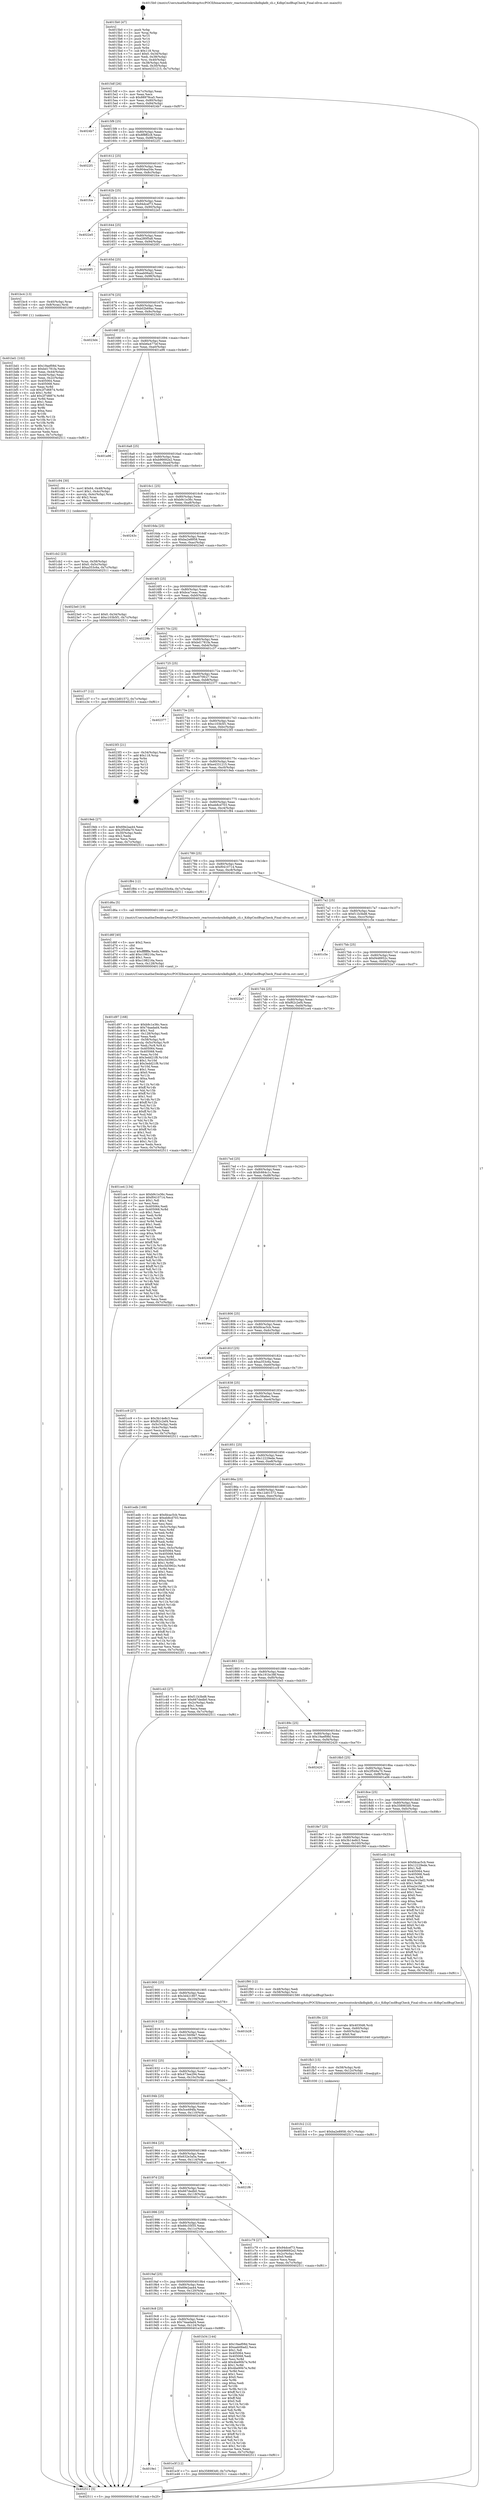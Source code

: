 digraph "0x4015b0" {
  label = "0x4015b0 (/mnt/c/Users/mathe/Desktop/tcc/POCII/binaries/extr_reactosntoskrnlkdbgkdb_cli.c_KdbpCmdBugCheck_Final-ollvm.out::main(0))"
  labelloc = "t"
  node[shape=record]

  Entry [label="",width=0.3,height=0.3,shape=circle,fillcolor=black,style=filled]
  "0x4015df" [label="{
     0x4015df [26]\l
     | [instrs]\l
     &nbsp;&nbsp;0x4015df \<+3\>: mov -0x7c(%rbp),%eax\l
     &nbsp;&nbsp;0x4015e2 \<+2\>: mov %eax,%ecx\l
     &nbsp;&nbsp;0x4015e4 \<+6\>: sub $0x88978ca5,%ecx\l
     &nbsp;&nbsp;0x4015ea \<+3\>: mov %eax,-0x80(%rbp)\l
     &nbsp;&nbsp;0x4015ed \<+6\>: mov %ecx,-0x84(%rbp)\l
     &nbsp;&nbsp;0x4015f3 \<+6\>: je 00000000004024b7 \<main+0xf07\>\l
  }"]
  "0x4024b7" [label="{
     0x4024b7\l
  }", style=dashed]
  "0x4015f9" [label="{
     0x4015f9 [25]\l
     | [instrs]\l
     &nbsp;&nbsp;0x4015f9 \<+5\>: jmp 00000000004015fe \<main+0x4e\>\l
     &nbsp;&nbsp;0x4015fe \<+3\>: mov -0x80(%rbp),%eax\l
     &nbsp;&nbsp;0x401601 \<+5\>: sub $0x8f8ff2c8,%eax\l
     &nbsp;&nbsp;0x401606 \<+6\>: mov %eax,-0x88(%rbp)\l
     &nbsp;&nbsp;0x40160c \<+6\>: je 00000000004022f1 \<main+0xd41\>\l
  }"]
  Exit [label="",width=0.3,height=0.3,shape=circle,fillcolor=black,style=filled,peripheries=2]
  "0x4022f1" [label="{
     0x4022f1\l
  }", style=dashed]
  "0x401612" [label="{
     0x401612 [25]\l
     | [instrs]\l
     &nbsp;&nbsp;0x401612 \<+5\>: jmp 0000000000401617 \<main+0x67\>\l
     &nbsp;&nbsp;0x401617 \<+3\>: mov -0x80(%rbp),%eax\l
     &nbsp;&nbsp;0x40161a \<+5\>: sub $0x904ea54e,%eax\l
     &nbsp;&nbsp;0x40161f \<+6\>: mov %eax,-0x8c(%rbp)\l
     &nbsp;&nbsp;0x401625 \<+6\>: je 0000000000401fce \<main+0xa1e\>\l
  }"]
  "0x401fc2" [label="{
     0x401fc2 [12]\l
     | [instrs]\l
     &nbsp;&nbsp;0x401fc2 \<+7\>: movl $0xba2e8958,-0x7c(%rbp)\l
     &nbsp;&nbsp;0x401fc9 \<+5\>: jmp 0000000000402511 \<main+0xf61\>\l
  }"]
  "0x401fce" [label="{
     0x401fce\l
  }", style=dashed]
  "0x40162b" [label="{
     0x40162b [25]\l
     | [instrs]\l
     &nbsp;&nbsp;0x40162b \<+5\>: jmp 0000000000401630 \<main+0x80\>\l
     &nbsp;&nbsp;0x401630 \<+3\>: mov -0x80(%rbp),%eax\l
     &nbsp;&nbsp;0x401633 \<+5\>: sub $0x94dcef73,%eax\l
     &nbsp;&nbsp;0x401638 \<+6\>: mov %eax,-0x90(%rbp)\l
     &nbsp;&nbsp;0x40163e \<+6\>: je 00000000004022e5 \<main+0xd35\>\l
  }"]
  "0x401fb3" [label="{
     0x401fb3 [15]\l
     | [instrs]\l
     &nbsp;&nbsp;0x401fb3 \<+4\>: mov -0x58(%rbp),%rdi\l
     &nbsp;&nbsp;0x401fb7 \<+6\>: mov %eax,-0x12c(%rbp)\l
     &nbsp;&nbsp;0x401fbd \<+5\>: call 0000000000401030 \<free@plt\>\l
     | [calls]\l
     &nbsp;&nbsp;0x401030 \{1\} (unknown)\l
  }"]
  "0x4022e5" [label="{
     0x4022e5\l
  }", style=dashed]
  "0x401644" [label="{
     0x401644 [25]\l
     | [instrs]\l
     &nbsp;&nbsp;0x401644 \<+5\>: jmp 0000000000401649 \<main+0x99\>\l
     &nbsp;&nbsp;0x401649 \<+3\>: mov -0x80(%rbp),%eax\l
     &nbsp;&nbsp;0x40164c \<+5\>: sub $0xa280f5a8,%eax\l
     &nbsp;&nbsp;0x401651 \<+6\>: mov %eax,-0x94(%rbp)\l
     &nbsp;&nbsp;0x401657 \<+6\>: je 00000000004020f1 \<main+0xb41\>\l
  }"]
  "0x401f9c" [label="{
     0x401f9c [23]\l
     | [instrs]\l
     &nbsp;&nbsp;0x401f9c \<+10\>: movabs $0x4030d6,%rdi\l
     &nbsp;&nbsp;0x401fa6 \<+3\>: mov %eax,-0x60(%rbp)\l
     &nbsp;&nbsp;0x401fa9 \<+3\>: mov -0x60(%rbp),%esi\l
     &nbsp;&nbsp;0x401fac \<+2\>: mov $0x0,%al\l
     &nbsp;&nbsp;0x401fae \<+5\>: call 0000000000401040 \<printf@plt\>\l
     | [calls]\l
     &nbsp;&nbsp;0x401040 \{1\} (unknown)\l
  }"]
  "0x4020f1" [label="{
     0x4020f1\l
  }", style=dashed]
  "0x40165d" [label="{
     0x40165d [25]\l
     | [instrs]\l
     &nbsp;&nbsp;0x40165d \<+5\>: jmp 0000000000401662 \<main+0xb2\>\l
     &nbsp;&nbsp;0x401662 \<+3\>: mov -0x80(%rbp),%eax\l
     &nbsp;&nbsp;0x401665 \<+5\>: sub $0xaab06ad2,%eax\l
     &nbsp;&nbsp;0x40166a \<+6\>: mov %eax,-0x98(%rbp)\l
     &nbsp;&nbsp;0x401670 \<+6\>: je 0000000000401bc4 \<main+0x614\>\l
  }"]
  "0x4019e1" [label="{
     0x4019e1\l
  }", style=dashed]
  "0x401bc4" [label="{
     0x401bc4 [13]\l
     | [instrs]\l
     &nbsp;&nbsp;0x401bc4 \<+4\>: mov -0x40(%rbp),%rax\l
     &nbsp;&nbsp;0x401bc8 \<+4\>: mov 0x8(%rax),%rdi\l
     &nbsp;&nbsp;0x401bcc \<+5\>: call 0000000000401060 \<atoi@plt\>\l
     | [calls]\l
     &nbsp;&nbsp;0x401060 \{1\} (unknown)\l
  }"]
  "0x401676" [label="{
     0x401676 [25]\l
     | [instrs]\l
     &nbsp;&nbsp;0x401676 \<+5\>: jmp 000000000040167b \<main+0xcb\>\l
     &nbsp;&nbsp;0x40167b \<+3\>: mov -0x80(%rbp),%eax\l
     &nbsp;&nbsp;0x40167e \<+5\>: sub $0xb02b69ac,%eax\l
     &nbsp;&nbsp;0x401683 \<+6\>: mov %eax,-0x9c(%rbp)\l
     &nbsp;&nbsp;0x401689 \<+6\>: je 00000000004023d4 \<main+0xe24\>\l
  }"]
  "0x401e3f" [label="{
     0x401e3f [12]\l
     | [instrs]\l
     &nbsp;&nbsp;0x401e3f \<+7\>: movl $0x358983d0,-0x7c(%rbp)\l
     &nbsp;&nbsp;0x401e46 \<+5\>: jmp 0000000000402511 \<main+0xf61\>\l
  }"]
  "0x4023d4" [label="{
     0x4023d4\l
  }", style=dashed]
  "0x40168f" [label="{
     0x40168f [25]\l
     | [instrs]\l
     &nbsp;&nbsp;0x40168f \<+5\>: jmp 0000000000401694 \<main+0xe4\>\l
     &nbsp;&nbsp;0x401694 \<+3\>: mov -0x80(%rbp),%eax\l
     &nbsp;&nbsp;0x401697 \<+5\>: sub $0xb6a477ef,%eax\l
     &nbsp;&nbsp;0x40169c \<+6\>: mov %eax,-0xa0(%rbp)\l
     &nbsp;&nbsp;0x4016a2 \<+6\>: je 0000000000401a96 \<main+0x4e6\>\l
  }"]
  "0x401d97" [label="{
     0x401d97 [168]\l
     | [instrs]\l
     &nbsp;&nbsp;0x401d97 \<+5\>: mov $0xb9c1e36c,%ecx\l
     &nbsp;&nbsp;0x401d9c \<+5\>: mov $0x74aadad4,%edx\l
     &nbsp;&nbsp;0x401da1 \<+3\>: mov $0x1,%sil\l
     &nbsp;&nbsp;0x401da4 \<+6\>: mov -0x128(%rbp),%edi\l
     &nbsp;&nbsp;0x401daa \<+3\>: imul %eax,%edi\l
     &nbsp;&nbsp;0x401dad \<+4\>: mov -0x58(%rbp),%r8\l
     &nbsp;&nbsp;0x401db1 \<+4\>: movslq -0x5c(%rbp),%r9\l
     &nbsp;&nbsp;0x401db5 \<+4\>: mov %edi,(%r8,%r9,4)\l
     &nbsp;&nbsp;0x401db9 \<+7\>: mov 0x405064,%eax\l
     &nbsp;&nbsp;0x401dc0 \<+7\>: mov 0x405068,%edi\l
     &nbsp;&nbsp;0x401dc7 \<+3\>: mov %eax,%r10d\l
     &nbsp;&nbsp;0x401dca \<+7\>: sub $0x3edd21f8,%r10d\l
     &nbsp;&nbsp;0x401dd1 \<+4\>: sub $0x1,%r10d\l
     &nbsp;&nbsp;0x401dd5 \<+7\>: add $0x3edd21f8,%r10d\l
     &nbsp;&nbsp;0x401ddc \<+4\>: imul %r10d,%eax\l
     &nbsp;&nbsp;0x401de0 \<+3\>: and $0x1,%eax\l
     &nbsp;&nbsp;0x401de3 \<+3\>: cmp $0x0,%eax\l
     &nbsp;&nbsp;0x401de6 \<+4\>: sete %r11b\l
     &nbsp;&nbsp;0x401dea \<+3\>: cmp $0xa,%edi\l
     &nbsp;&nbsp;0x401ded \<+3\>: setl %bl\l
     &nbsp;&nbsp;0x401df0 \<+3\>: mov %r11b,%r14b\l
     &nbsp;&nbsp;0x401df3 \<+4\>: xor $0xff,%r14b\l
     &nbsp;&nbsp;0x401df7 \<+3\>: mov %bl,%r15b\l
     &nbsp;&nbsp;0x401dfa \<+4\>: xor $0xff,%r15b\l
     &nbsp;&nbsp;0x401dfe \<+4\>: xor $0x1,%sil\l
     &nbsp;&nbsp;0x401e02 \<+3\>: mov %r14b,%r12b\l
     &nbsp;&nbsp;0x401e05 \<+4\>: and $0xff,%r12b\l
     &nbsp;&nbsp;0x401e09 \<+3\>: and %sil,%r11b\l
     &nbsp;&nbsp;0x401e0c \<+3\>: mov %r15b,%r13b\l
     &nbsp;&nbsp;0x401e0f \<+4\>: and $0xff,%r13b\l
     &nbsp;&nbsp;0x401e13 \<+3\>: and %sil,%bl\l
     &nbsp;&nbsp;0x401e16 \<+3\>: or %r11b,%r12b\l
     &nbsp;&nbsp;0x401e19 \<+3\>: or %bl,%r13b\l
     &nbsp;&nbsp;0x401e1c \<+3\>: xor %r13b,%r12b\l
     &nbsp;&nbsp;0x401e1f \<+3\>: or %r15b,%r14b\l
     &nbsp;&nbsp;0x401e22 \<+4\>: xor $0xff,%r14b\l
     &nbsp;&nbsp;0x401e26 \<+4\>: or $0x1,%sil\l
     &nbsp;&nbsp;0x401e2a \<+3\>: and %sil,%r14b\l
     &nbsp;&nbsp;0x401e2d \<+3\>: or %r14b,%r12b\l
     &nbsp;&nbsp;0x401e30 \<+4\>: test $0x1,%r12b\l
     &nbsp;&nbsp;0x401e34 \<+3\>: cmovne %edx,%ecx\l
     &nbsp;&nbsp;0x401e37 \<+3\>: mov %ecx,-0x7c(%rbp)\l
     &nbsp;&nbsp;0x401e3a \<+5\>: jmp 0000000000402511 \<main+0xf61\>\l
  }"]
  "0x401a96" [label="{
     0x401a96\l
  }", style=dashed]
  "0x4016a8" [label="{
     0x4016a8 [25]\l
     | [instrs]\l
     &nbsp;&nbsp;0x4016a8 \<+5\>: jmp 00000000004016ad \<main+0xfd\>\l
     &nbsp;&nbsp;0x4016ad \<+3\>: mov -0x80(%rbp),%eax\l
     &nbsp;&nbsp;0x4016b0 \<+5\>: sub $0xb96692e2,%eax\l
     &nbsp;&nbsp;0x4016b5 \<+6\>: mov %eax,-0xa4(%rbp)\l
     &nbsp;&nbsp;0x4016bb \<+6\>: je 0000000000401c94 \<main+0x6e4\>\l
  }"]
  "0x401d6f" [label="{
     0x401d6f [40]\l
     | [instrs]\l
     &nbsp;&nbsp;0x401d6f \<+5\>: mov $0x2,%ecx\l
     &nbsp;&nbsp;0x401d74 \<+1\>: cltd\l
     &nbsp;&nbsp;0x401d75 \<+2\>: idiv %ecx\l
     &nbsp;&nbsp;0x401d77 \<+6\>: imul $0xfffffffe,%edx,%ecx\l
     &nbsp;&nbsp;0x401d7d \<+6\>: add $0xc198216a,%ecx\l
     &nbsp;&nbsp;0x401d83 \<+3\>: add $0x1,%ecx\l
     &nbsp;&nbsp;0x401d86 \<+6\>: sub $0xc198216a,%ecx\l
     &nbsp;&nbsp;0x401d8c \<+6\>: mov %ecx,-0x128(%rbp)\l
     &nbsp;&nbsp;0x401d92 \<+5\>: call 0000000000401160 \<next_i\>\l
     | [calls]\l
     &nbsp;&nbsp;0x401160 \{1\} (/mnt/c/Users/mathe/Desktop/tcc/POCII/binaries/extr_reactosntoskrnlkdbgkdb_cli.c_KdbpCmdBugCheck_Final-ollvm.out::next_i)\l
  }"]
  "0x401c94" [label="{
     0x401c94 [30]\l
     | [instrs]\l
     &nbsp;&nbsp;0x401c94 \<+7\>: movl $0x64,-0x48(%rbp)\l
     &nbsp;&nbsp;0x401c9b \<+7\>: movl $0x1,-0x4c(%rbp)\l
     &nbsp;&nbsp;0x401ca2 \<+4\>: movslq -0x4c(%rbp),%rax\l
     &nbsp;&nbsp;0x401ca6 \<+4\>: shl $0x2,%rax\l
     &nbsp;&nbsp;0x401caa \<+3\>: mov %rax,%rdi\l
     &nbsp;&nbsp;0x401cad \<+5\>: call 0000000000401050 \<malloc@plt\>\l
     | [calls]\l
     &nbsp;&nbsp;0x401050 \{1\} (unknown)\l
  }"]
  "0x4016c1" [label="{
     0x4016c1 [25]\l
     | [instrs]\l
     &nbsp;&nbsp;0x4016c1 \<+5\>: jmp 00000000004016c6 \<main+0x116\>\l
     &nbsp;&nbsp;0x4016c6 \<+3\>: mov -0x80(%rbp),%eax\l
     &nbsp;&nbsp;0x4016c9 \<+5\>: sub $0xb9c1e36c,%eax\l
     &nbsp;&nbsp;0x4016ce \<+6\>: mov %eax,-0xa8(%rbp)\l
     &nbsp;&nbsp;0x4016d4 \<+6\>: je 000000000040243c \<main+0xe8c\>\l
  }"]
  "0x401cb2" [label="{
     0x401cb2 [23]\l
     | [instrs]\l
     &nbsp;&nbsp;0x401cb2 \<+4\>: mov %rax,-0x58(%rbp)\l
     &nbsp;&nbsp;0x401cb6 \<+7\>: movl $0x0,-0x5c(%rbp)\l
     &nbsp;&nbsp;0x401cbd \<+7\>: movl $0xa353c6a,-0x7c(%rbp)\l
     &nbsp;&nbsp;0x401cc4 \<+5\>: jmp 0000000000402511 \<main+0xf61\>\l
  }"]
  "0x40243c" [label="{
     0x40243c\l
  }", style=dashed]
  "0x4016da" [label="{
     0x4016da [25]\l
     | [instrs]\l
     &nbsp;&nbsp;0x4016da \<+5\>: jmp 00000000004016df \<main+0x12f\>\l
     &nbsp;&nbsp;0x4016df \<+3\>: mov -0x80(%rbp),%eax\l
     &nbsp;&nbsp;0x4016e2 \<+5\>: sub $0xba2e8958,%eax\l
     &nbsp;&nbsp;0x4016e7 \<+6\>: mov %eax,-0xac(%rbp)\l
     &nbsp;&nbsp;0x4016ed \<+6\>: je 00000000004023e0 \<main+0xe30\>\l
  }"]
  "0x401bd1" [label="{
     0x401bd1 [102]\l
     | [instrs]\l
     &nbsp;&nbsp;0x401bd1 \<+5\>: mov $0x19aef08d,%ecx\l
     &nbsp;&nbsp;0x401bd6 \<+5\>: mov $0xbd1781fa,%edx\l
     &nbsp;&nbsp;0x401bdb \<+3\>: mov %eax,-0x44(%rbp)\l
     &nbsp;&nbsp;0x401bde \<+3\>: mov -0x44(%rbp),%eax\l
     &nbsp;&nbsp;0x401be1 \<+3\>: mov %eax,-0x2c(%rbp)\l
     &nbsp;&nbsp;0x401be4 \<+7\>: mov 0x405064,%eax\l
     &nbsp;&nbsp;0x401beb \<+7\>: mov 0x405068,%esi\l
     &nbsp;&nbsp;0x401bf2 \<+3\>: mov %eax,%r8d\l
     &nbsp;&nbsp;0x401bf5 \<+7\>: sub $0x2f7d6874,%r8d\l
     &nbsp;&nbsp;0x401bfc \<+4\>: sub $0x1,%r8d\l
     &nbsp;&nbsp;0x401c00 \<+7\>: add $0x2f7d6874,%r8d\l
     &nbsp;&nbsp;0x401c07 \<+4\>: imul %r8d,%eax\l
     &nbsp;&nbsp;0x401c0b \<+3\>: and $0x1,%eax\l
     &nbsp;&nbsp;0x401c0e \<+3\>: cmp $0x0,%eax\l
     &nbsp;&nbsp;0x401c11 \<+4\>: sete %r9b\l
     &nbsp;&nbsp;0x401c15 \<+3\>: cmp $0xa,%esi\l
     &nbsp;&nbsp;0x401c18 \<+4\>: setl %r10b\l
     &nbsp;&nbsp;0x401c1c \<+3\>: mov %r9b,%r11b\l
     &nbsp;&nbsp;0x401c1f \<+3\>: and %r10b,%r11b\l
     &nbsp;&nbsp;0x401c22 \<+3\>: xor %r10b,%r9b\l
     &nbsp;&nbsp;0x401c25 \<+3\>: or %r9b,%r11b\l
     &nbsp;&nbsp;0x401c28 \<+4\>: test $0x1,%r11b\l
     &nbsp;&nbsp;0x401c2c \<+3\>: cmovne %edx,%ecx\l
     &nbsp;&nbsp;0x401c2f \<+3\>: mov %ecx,-0x7c(%rbp)\l
     &nbsp;&nbsp;0x401c32 \<+5\>: jmp 0000000000402511 \<main+0xf61\>\l
  }"]
  "0x4023e0" [label="{
     0x4023e0 [19]\l
     | [instrs]\l
     &nbsp;&nbsp;0x4023e0 \<+7\>: movl $0x0,-0x34(%rbp)\l
     &nbsp;&nbsp;0x4023e7 \<+7\>: movl $0xc103b5f1,-0x7c(%rbp)\l
     &nbsp;&nbsp;0x4023ee \<+5\>: jmp 0000000000402511 \<main+0xf61\>\l
  }"]
  "0x4016f3" [label="{
     0x4016f3 [25]\l
     | [instrs]\l
     &nbsp;&nbsp;0x4016f3 \<+5\>: jmp 00000000004016f8 \<main+0x148\>\l
     &nbsp;&nbsp;0x4016f8 \<+3\>: mov -0x80(%rbp),%eax\l
     &nbsp;&nbsp;0x4016fb \<+5\>: sub $0xbca7ceac,%eax\l
     &nbsp;&nbsp;0x401700 \<+6\>: mov %eax,-0xb0(%rbp)\l
     &nbsp;&nbsp;0x401706 \<+6\>: je 000000000040229b \<main+0xceb\>\l
  }"]
  "0x4019c8" [label="{
     0x4019c8 [25]\l
     | [instrs]\l
     &nbsp;&nbsp;0x4019c8 \<+5\>: jmp 00000000004019cd \<main+0x41d\>\l
     &nbsp;&nbsp;0x4019cd \<+3\>: mov -0x80(%rbp),%eax\l
     &nbsp;&nbsp;0x4019d0 \<+5\>: sub $0x74aadad4,%eax\l
     &nbsp;&nbsp;0x4019d5 \<+6\>: mov %eax,-0x124(%rbp)\l
     &nbsp;&nbsp;0x4019db \<+6\>: je 0000000000401e3f \<main+0x88f\>\l
  }"]
  "0x40229b" [label="{
     0x40229b\l
  }", style=dashed]
  "0x40170c" [label="{
     0x40170c [25]\l
     | [instrs]\l
     &nbsp;&nbsp;0x40170c \<+5\>: jmp 0000000000401711 \<main+0x161\>\l
     &nbsp;&nbsp;0x401711 \<+3\>: mov -0x80(%rbp),%eax\l
     &nbsp;&nbsp;0x401714 \<+5\>: sub $0xbd1781fa,%eax\l
     &nbsp;&nbsp;0x401719 \<+6\>: mov %eax,-0xb4(%rbp)\l
     &nbsp;&nbsp;0x40171f \<+6\>: je 0000000000401c37 \<main+0x687\>\l
  }"]
  "0x401b34" [label="{
     0x401b34 [144]\l
     | [instrs]\l
     &nbsp;&nbsp;0x401b34 \<+5\>: mov $0x19aef08d,%eax\l
     &nbsp;&nbsp;0x401b39 \<+5\>: mov $0xaab06ad2,%ecx\l
     &nbsp;&nbsp;0x401b3e \<+2\>: mov $0x1,%dl\l
     &nbsp;&nbsp;0x401b40 \<+7\>: mov 0x405064,%esi\l
     &nbsp;&nbsp;0x401b47 \<+7\>: mov 0x405068,%edi\l
     &nbsp;&nbsp;0x401b4e \<+3\>: mov %esi,%r8d\l
     &nbsp;&nbsp;0x401b51 \<+7\>: add $0x4be90b7e,%r8d\l
     &nbsp;&nbsp;0x401b58 \<+4\>: sub $0x1,%r8d\l
     &nbsp;&nbsp;0x401b5c \<+7\>: sub $0x4be90b7e,%r8d\l
     &nbsp;&nbsp;0x401b63 \<+4\>: imul %r8d,%esi\l
     &nbsp;&nbsp;0x401b67 \<+3\>: and $0x1,%esi\l
     &nbsp;&nbsp;0x401b6a \<+3\>: cmp $0x0,%esi\l
     &nbsp;&nbsp;0x401b6d \<+4\>: sete %r9b\l
     &nbsp;&nbsp;0x401b71 \<+3\>: cmp $0xa,%edi\l
     &nbsp;&nbsp;0x401b74 \<+4\>: setl %r10b\l
     &nbsp;&nbsp;0x401b78 \<+3\>: mov %r9b,%r11b\l
     &nbsp;&nbsp;0x401b7b \<+4\>: xor $0xff,%r11b\l
     &nbsp;&nbsp;0x401b7f \<+3\>: mov %r10b,%bl\l
     &nbsp;&nbsp;0x401b82 \<+3\>: xor $0xff,%bl\l
     &nbsp;&nbsp;0x401b85 \<+3\>: xor $0x0,%dl\l
     &nbsp;&nbsp;0x401b88 \<+3\>: mov %r11b,%r14b\l
     &nbsp;&nbsp;0x401b8b \<+4\>: and $0x0,%r14b\l
     &nbsp;&nbsp;0x401b8f \<+3\>: and %dl,%r9b\l
     &nbsp;&nbsp;0x401b92 \<+3\>: mov %bl,%r15b\l
     &nbsp;&nbsp;0x401b95 \<+4\>: and $0x0,%r15b\l
     &nbsp;&nbsp;0x401b99 \<+3\>: and %dl,%r10b\l
     &nbsp;&nbsp;0x401b9c \<+3\>: or %r9b,%r14b\l
     &nbsp;&nbsp;0x401b9f \<+3\>: or %r10b,%r15b\l
     &nbsp;&nbsp;0x401ba2 \<+3\>: xor %r15b,%r14b\l
     &nbsp;&nbsp;0x401ba5 \<+3\>: or %bl,%r11b\l
     &nbsp;&nbsp;0x401ba8 \<+4\>: xor $0xff,%r11b\l
     &nbsp;&nbsp;0x401bac \<+3\>: or $0x0,%dl\l
     &nbsp;&nbsp;0x401baf \<+3\>: and %dl,%r11b\l
     &nbsp;&nbsp;0x401bb2 \<+3\>: or %r11b,%r14b\l
     &nbsp;&nbsp;0x401bb5 \<+4\>: test $0x1,%r14b\l
     &nbsp;&nbsp;0x401bb9 \<+3\>: cmovne %ecx,%eax\l
     &nbsp;&nbsp;0x401bbc \<+3\>: mov %eax,-0x7c(%rbp)\l
     &nbsp;&nbsp;0x401bbf \<+5\>: jmp 0000000000402511 \<main+0xf61\>\l
  }"]
  "0x401c37" [label="{
     0x401c37 [12]\l
     | [instrs]\l
     &nbsp;&nbsp;0x401c37 \<+7\>: movl $0x12d01572,-0x7c(%rbp)\l
     &nbsp;&nbsp;0x401c3e \<+5\>: jmp 0000000000402511 \<main+0xf61\>\l
  }"]
  "0x401725" [label="{
     0x401725 [25]\l
     | [instrs]\l
     &nbsp;&nbsp;0x401725 \<+5\>: jmp 000000000040172a \<main+0x17a\>\l
     &nbsp;&nbsp;0x40172a \<+3\>: mov -0x80(%rbp),%eax\l
     &nbsp;&nbsp;0x40172d \<+5\>: sub $0xc070fc27,%eax\l
     &nbsp;&nbsp;0x401732 \<+6\>: mov %eax,-0xb8(%rbp)\l
     &nbsp;&nbsp;0x401738 \<+6\>: je 0000000000402377 \<main+0xdc7\>\l
  }"]
  "0x4019af" [label="{
     0x4019af [25]\l
     | [instrs]\l
     &nbsp;&nbsp;0x4019af \<+5\>: jmp 00000000004019b4 \<main+0x404\>\l
     &nbsp;&nbsp;0x4019b4 \<+3\>: mov -0x80(%rbp),%eax\l
     &nbsp;&nbsp;0x4019b7 \<+5\>: sub $0x69e2aa44,%eax\l
     &nbsp;&nbsp;0x4019bc \<+6\>: mov %eax,-0x120(%rbp)\l
     &nbsp;&nbsp;0x4019c2 \<+6\>: je 0000000000401b34 \<main+0x584\>\l
  }"]
  "0x402377" [label="{
     0x402377\l
  }", style=dashed]
  "0x40173e" [label="{
     0x40173e [25]\l
     | [instrs]\l
     &nbsp;&nbsp;0x40173e \<+5\>: jmp 0000000000401743 \<main+0x193\>\l
     &nbsp;&nbsp;0x401743 \<+3\>: mov -0x80(%rbp),%eax\l
     &nbsp;&nbsp;0x401746 \<+5\>: sub $0xc103b5f1,%eax\l
     &nbsp;&nbsp;0x40174b \<+6\>: mov %eax,-0xbc(%rbp)\l
     &nbsp;&nbsp;0x401751 \<+6\>: je 00000000004023f3 \<main+0xe43\>\l
  }"]
  "0x40210c" [label="{
     0x40210c\l
  }", style=dashed]
  "0x4023f3" [label="{
     0x4023f3 [21]\l
     | [instrs]\l
     &nbsp;&nbsp;0x4023f3 \<+3\>: mov -0x34(%rbp),%eax\l
     &nbsp;&nbsp;0x4023f6 \<+7\>: add $0x118,%rsp\l
     &nbsp;&nbsp;0x4023fd \<+1\>: pop %rbx\l
     &nbsp;&nbsp;0x4023fe \<+2\>: pop %r12\l
     &nbsp;&nbsp;0x402400 \<+2\>: pop %r13\l
     &nbsp;&nbsp;0x402402 \<+2\>: pop %r14\l
     &nbsp;&nbsp;0x402404 \<+2\>: pop %r15\l
     &nbsp;&nbsp;0x402406 \<+1\>: pop %rbp\l
     &nbsp;&nbsp;0x402407 \<+1\>: ret\l
  }"]
  "0x401757" [label="{
     0x401757 [25]\l
     | [instrs]\l
     &nbsp;&nbsp;0x401757 \<+5\>: jmp 000000000040175c \<main+0x1ac\>\l
     &nbsp;&nbsp;0x40175c \<+3\>: mov -0x80(%rbp),%eax\l
     &nbsp;&nbsp;0x40175f \<+5\>: sub $0xe4331215,%eax\l
     &nbsp;&nbsp;0x401764 \<+6\>: mov %eax,-0xc0(%rbp)\l
     &nbsp;&nbsp;0x40176a \<+6\>: je 00000000004019eb \<main+0x43b\>\l
  }"]
  "0x401996" [label="{
     0x401996 [25]\l
     | [instrs]\l
     &nbsp;&nbsp;0x401996 \<+5\>: jmp 000000000040199b \<main+0x3eb\>\l
     &nbsp;&nbsp;0x40199b \<+3\>: mov -0x80(%rbp),%eax\l
     &nbsp;&nbsp;0x40199e \<+5\>: sub $0x66c35f35,%eax\l
     &nbsp;&nbsp;0x4019a3 \<+6\>: mov %eax,-0x11c(%rbp)\l
     &nbsp;&nbsp;0x4019a9 \<+6\>: je 000000000040210c \<main+0xb5c\>\l
  }"]
  "0x4019eb" [label="{
     0x4019eb [27]\l
     | [instrs]\l
     &nbsp;&nbsp;0x4019eb \<+5\>: mov $0x69e2aa44,%eax\l
     &nbsp;&nbsp;0x4019f0 \<+5\>: mov $0x2f549a70,%ecx\l
     &nbsp;&nbsp;0x4019f5 \<+3\>: mov -0x30(%rbp),%edx\l
     &nbsp;&nbsp;0x4019f8 \<+3\>: cmp $0x2,%edx\l
     &nbsp;&nbsp;0x4019fb \<+3\>: cmovne %ecx,%eax\l
     &nbsp;&nbsp;0x4019fe \<+3\>: mov %eax,-0x7c(%rbp)\l
     &nbsp;&nbsp;0x401a01 \<+5\>: jmp 0000000000402511 \<main+0xf61\>\l
  }"]
  "0x401770" [label="{
     0x401770 [25]\l
     | [instrs]\l
     &nbsp;&nbsp;0x401770 \<+5\>: jmp 0000000000401775 \<main+0x1c5\>\l
     &nbsp;&nbsp;0x401775 \<+3\>: mov -0x80(%rbp),%eax\l
     &nbsp;&nbsp;0x401778 \<+5\>: sub $0xeb8cd703,%eax\l
     &nbsp;&nbsp;0x40177d \<+6\>: mov %eax,-0xc4(%rbp)\l
     &nbsp;&nbsp;0x401783 \<+6\>: je 0000000000401f84 \<main+0x9d4\>\l
  }"]
  "0x402511" [label="{
     0x402511 [5]\l
     | [instrs]\l
     &nbsp;&nbsp;0x402511 \<+5\>: jmp 00000000004015df \<main+0x2f\>\l
  }"]
  "0x4015b0" [label="{
     0x4015b0 [47]\l
     | [instrs]\l
     &nbsp;&nbsp;0x4015b0 \<+1\>: push %rbp\l
     &nbsp;&nbsp;0x4015b1 \<+3\>: mov %rsp,%rbp\l
     &nbsp;&nbsp;0x4015b4 \<+2\>: push %r15\l
     &nbsp;&nbsp;0x4015b6 \<+2\>: push %r14\l
     &nbsp;&nbsp;0x4015b8 \<+2\>: push %r13\l
     &nbsp;&nbsp;0x4015ba \<+2\>: push %r12\l
     &nbsp;&nbsp;0x4015bc \<+1\>: push %rbx\l
     &nbsp;&nbsp;0x4015bd \<+7\>: sub $0x118,%rsp\l
     &nbsp;&nbsp;0x4015c4 \<+7\>: movl $0x0,-0x34(%rbp)\l
     &nbsp;&nbsp;0x4015cb \<+3\>: mov %edi,-0x38(%rbp)\l
     &nbsp;&nbsp;0x4015ce \<+4\>: mov %rsi,-0x40(%rbp)\l
     &nbsp;&nbsp;0x4015d2 \<+3\>: mov -0x38(%rbp),%edi\l
     &nbsp;&nbsp;0x4015d5 \<+3\>: mov %edi,-0x30(%rbp)\l
     &nbsp;&nbsp;0x4015d8 \<+7\>: movl $0xe4331215,-0x7c(%rbp)\l
  }"]
  "0x401c79" [label="{
     0x401c79 [27]\l
     | [instrs]\l
     &nbsp;&nbsp;0x401c79 \<+5\>: mov $0x94dcef73,%eax\l
     &nbsp;&nbsp;0x401c7e \<+5\>: mov $0xb96692e2,%ecx\l
     &nbsp;&nbsp;0x401c83 \<+3\>: mov -0x2c(%rbp),%edx\l
     &nbsp;&nbsp;0x401c86 \<+3\>: cmp $0x0,%edx\l
     &nbsp;&nbsp;0x401c89 \<+3\>: cmove %ecx,%eax\l
     &nbsp;&nbsp;0x401c8c \<+3\>: mov %eax,-0x7c(%rbp)\l
     &nbsp;&nbsp;0x401c8f \<+5\>: jmp 0000000000402511 \<main+0xf61\>\l
  }"]
  "0x401f84" [label="{
     0x401f84 [12]\l
     | [instrs]\l
     &nbsp;&nbsp;0x401f84 \<+7\>: movl $0xa353c6a,-0x7c(%rbp)\l
     &nbsp;&nbsp;0x401f8b \<+5\>: jmp 0000000000402511 \<main+0xf61\>\l
  }"]
  "0x401789" [label="{
     0x401789 [25]\l
     | [instrs]\l
     &nbsp;&nbsp;0x401789 \<+5\>: jmp 000000000040178e \<main+0x1de\>\l
     &nbsp;&nbsp;0x40178e \<+3\>: mov -0x80(%rbp),%eax\l
     &nbsp;&nbsp;0x401791 \<+5\>: sub $0xf0410714,%eax\l
     &nbsp;&nbsp;0x401796 \<+6\>: mov %eax,-0xc8(%rbp)\l
     &nbsp;&nbsp;0x40179c \<+6\>: je 0000000000401d6a \<main+0x7ba\>\l
  }"]
  "0x40197d" [label="{
     0x40197d [25]\l
     | [instrs]\l
     &nbsp;&nbsp;0x40197d \<+5\>: jmp 0000000000401982 \<main+0x3d2\>\l
     &nbsp;&nbsp;0x401982 \<+3\>: mov -0x80(%rbp),%eax\l
     &nbsp;&nbsp;0x401985 \<+5\>: sub $0x667dedb0,%eax\l
     &nbsp;&nbsp;0x40198a \<+6\>: mov %eax,-0x118(%rbp)\l
     &nbsp;&nbsp;0x401990 \<+6\>: je 0000000000401c79 \<main+0x6c9\>\l
  }"]
  "0x401d6a" [label="{
     0x401d6a [5]\l
     | [instrs]\l
     &nbsp;&nbsp;0x401d6a \<+5\>: call 0000000000401160 \<next_i\>\l
     | [calls]\l
     &nbsp;&nbsp;0x401160 \{1\} (/mnt/c/Users/mathe/Desktop/tcc/POCII/binaries/extr_reactosntoskrnlkdbgkdb_cli.c_KdbpCmdBugCheck_Final-ollvm.out::next_i)\l
  }"]
  "0x4017a2" [label="{
     0x4017a2 [25]\l
     | [instrs]\l
     &nbsp;&nbsp;0x4017a2 \<+5\>: jmp 00000000004017a7 \<main+0x1f7\>\l
     &nbsp;&nbsp;0x4017a7 \<+3\>: mov -0x80(%rbp),%eax\l
     &nbsp;&nbsp;0x4017aa \<+5\>: sub $0xf11b3bd8,%eax\l
     &nbsp;&nbsp;0x4017af \<+6\>: mov %eax,-0xcc(%rbp)\l
     &nbsp;&nbsp;0x4017b5 \<+6\>: je 0000000000401c5e \<main+0x6ae\>\l
  }"]
  "0x4021f6" [label="{
     0x4021f6\l
  }", style=dashed]
  "0x401c5e" [label="{
     0x401c5e\l
  }", style=dashed]
  "0x4017bb" [label="{
     0x4017bb [25]\l
     | [instrs]\l
     &nbsp;&nbsp;0x4017bb \<+5\>: jmp 00000000004017c0 \<main+0x210\>\l
     &nbsp;&nbsp;0x4017c0 \<+3\>: mov -0x80(%rbp),%eax\l
     &nbsp;&nbsp;0x4017c3 \<+5\>: sub $0xf448952c,%eax\l
     &nbsp;&nbsp;0x4017c8 \<+6\>: mov %eax,-0xd0(%rbp)\l
     &nbsp;&nbsp;0x4017ce \<+6\>: je 00000000004022a7 \<main+0xcf7\>\l
  }"]
  "0x401964" [label="{
     0x401964 [25]\l
     | [instrs]\l
     &nbsp;&nbsp;0x401964 \<+5\>: jmp 0000000000401969 \<main+0x3b9\>\l
     &nbsp;&nbsp;0x401969 \<+3\>: mov -0x80(%rbp),%eax\l
     &nbsp;&nbsp;0x40196c \<+5\>: sub $0x632e3a5a,%eax\l
     &nbsp;&nbsp;0x401971 \<+6\>: mov %eax,-0x114(%rbp)\l
     &nbsp;&nbsp;0x401977 \<+6\>: je 00000000004021f6 \<main+0xc46\>\l
  }"]
  "0x4022a7" [label="{
     0x4022a7\l
  }", style=dashed]
  "0x4017d4" [label="{
     0x4017d4 [25]\l
     | [instrs]\l
     &nbsp;&nbsp;0x4017d4 \<+5\>: jmp 00000000004017d9 \<main+0x229\>\l
     &nbsp;&nbsp;0x4017d9 \<+3\>: mov -0x80(%rbp),%eax\l
     &nbsp;&nbsp;0x4017dc \<+5\>: sub $0xf62c2ef4,%eax\l
     &nbsp;&nbsp;0x4017e1 \<+6\>: mov %eax,-0xd4(%rbp)\l
     &nbsp;&nbsp;0x4017e7 \<+6\>: je 0000000000401ce4 \<main+0x734\>\l
  }"]
  "0x402408" [label="{
     0x402408\l
  }", style=dashed]
  "0x401ce4" [label="{
     0x401ce4 [134]\l
     | [instrs]\l
     &nbsp;&nbsp;0x401ce4 \<+5\>: mov $0xb9c1e36c,%eax\l
     &nbsp;&nbsp;0x401ce9 \<+5\>: mov $0xf0410714,%ecx\l
     &nbsp;&nbsp;0x401cee \<+2\>: mov $0x1,%dl\l
     &nbsp;&nbsp;0x401cf0 \<+2\>: xor %esi,%esi\l
     &nbsp;&nbsp;0x401cf2 \<+7\>: mov 0x405064,%edi\l
     &nbsp;&nbsp;0x401cf9 \<+8\>: mov 0x405068,%r8d\l
     &nbsp;&nbsp;0x401d01 \<+3\>: sub $0x1,%esi\l
     &nbsp;&nbsp;0x401d04 \<+3\>: mov %edi,%r9d\l
     &nbsp;&nbsp;0x401d07 \<+3\>: add %esi,%r9d\l
     &nbsp;&nbsp;0x401d0a \<+4\>: imul %r9d,%edi\l
     &nbsp;&nbsp;0x401d0e \<+3\>: and $0x1,%edi\l
     &nbsp;&nbsp;0x401d11 \<+3\>: cmp $0x0,%edi\l
     &nbsp;&nbsp;0x401d14 \<+4\>: sete %r10b\l
     &nbsp;&nbsp;0x401d18 \<+4\>: cmp $0xa,%r8d\l
     &nbsp;&nbsp;0x401d1c \<+4\>: setl %r11b\l
     &nbsp;&nbsp;0x401d20 \<+3\>: mov %r10b,%bl\l
     &nbsp;&nbsp;0x401d23 \<+3\>: xor $0xff,%bl\l
     &nbsp;&nbsp;0x401d26 \<+3\>: mov %r11b,%r14b\l
     &nbsp;&nbsp;0x401d29 \<+4\>: xor $0xff,%r14b\l
     &nbsp;&nbsp;0x401d2d \<+3\>: xor $0x1,%dl\l
     &nbsp;&nbsp;0x401d30 \<+3\>: mov %bl,%r15b\l
     &nbsp;&nbsp;0x401d33 \<+4\>: and $0xff,%r15b\l
     &nbsp;&nbsp;0x401d37 \<+3\>: and %dl,%r10b\l
     &nbsp;&nbsp;0x401d3a \<+3\>: mov %r14b,%r12b\l
     &nbsp;&nbsp;0x401d3d \<+4\>: and $0xff,%r12b\l
     &nbsp;&nbsp;0x401d41 \<+3\>: and %dl,%r11b\l
     &nbsp;&nbsp;0x401d44 \<+3\>: or %r10b,%r15b\l
     &nbsp;&nbsp;0x401d47 \<+3\>: or %r11b,%r12b\l
     &nbsp;&nbsp;0x401d4a \<+3\>: xor %r12b,%r15b\l
     &nbsp;&nbsp;0x401d4d \<+3\>: or %r14b,%bl\l
     &nbsp;&nbsp;0x401d50 \<+3\>: xor $0xff,%bl\l
     &nbsp;&nbsp;0x401d53 \<+3\>: or $0x1,%dl\l
     &nbsp;&nbsp;0x401d56 \<+2\>: and %dl,%bl\l
     &nbsp;&nbsp;0x401d58 \<+3\>: or %bl,%r15b\l
     &nbsp;&nbsp;0x401d5b \<+4\>: test $0x1,%r15b\l
     &nbsp;&nbsp;0x401d5f \<+3\>: cmovne %ecx,%eax\l
     &nbsp;&nbsp;0x401d62 \<+3\>: mov %eax,-0x7c(%rbp)\l
     &nbsp;&nbsp;0x401d65 \<+5\>: jmp 0000000000402511 \<main+0xf61\>\l
  }"]
  "0x4017ed" [label="{
     0x4017ed [25]\l
     | [instrs]\l
     &nbsp;&nbsp;0x4017ed \<+5\>: jmp 00000000004017f2 \<main+0x242\>\l
     &nbsp;&nbsp;0x4017f2 \<+3\>: mov -0x80(%rbp),%eax\l
     &nbsp;&nbsp;0x4017f5 \<+5\>: sub $0xfc664c1c,%eax\l
     &nbsp;&nbsp;0x4017fa \<+6\>: mov %eax,-0xd8(%rbp)\l
     &nbsp;&nbsp;0x401800 \<+6\>: je 00000000004024ec \<main+0xf3c\>\l
  }"]
  "0x40194b" [label="{
     0x40194b [25]\l
     | [instrs]\l
     &nbsp;&nbsp;0x40194b \<+5\>: jmp 0000000000401950 \<main+0x3a0\>\l
     &nbsp;&nbsp;0x401950 \<+3\>: mov -0x80(%rbp),%eax\l
     &nbsp;&nbsp;0x401953 \<+5\>: sub $0x5ce494fa,%eax\l
     &nbsp;&nbsp;0x401958 \<+6\>: mov %eax,-0x110(%rbp)\l
     &nbsp;&nbsp;0x40195e \<+6\>: je 0000000000402408 \<main+0xe58\>\l
  }"]
  "0x4024ec" [label="{
     0x4024ec\l
  }", style=dashed]
  "0x401806" [label="{
     0x401806 [25]\l
     | [instrs]\l
     &nbsp;&nbsp;0x401806 \<+5\>: jmp 000000000040180b \<main+0x25b\>\l
     &nbsp;&nbsp;0x40180b \<+3\>: mov -0x80(%rbp),%eax\l
     &nbsp;&nbsp;0x40180e \<+5\>: sub $0xfdcac5cb,%eax\l
     &nbsp;&nbsp;0x401813 \<+6\>: mov %eax,-0xdc(%rbp)\l
     &nbsp;&nbsp;0x401819 \<+6\>: je 0000000000402496 \<main+0xee6\>\l
  }"]
  "0x402166" [label="{
     0x402166\l
  }", style=dashed]
  "0x402496" [label="{
     0x402496\l
  }", style=dashed]
  "0x40181f" [label="{
     0x40181f [25]\l
     | [instrs]\l
     &nbsp;&nbsp;0x40181f \<+5\>: jmp 0000000000401824 \<main+0x274\>\l
     &nbsp;&nbsp;0x401824 \<+3\>: mov -0x80(%rbp),%eax\l
     &nbsp;&nbsp;0x401827 \<+5\>: sub $0xa353c6a,%eax\l
     &nbsp;&nbsp;0x40182c \<+6\>: mov %eax,-0xe0(%rbp)\l
     &nbsp;&nbsp;0x401832 \<+6\>: je 0000000000401cc9 \<main+0x719\>\l
  }"]
  "0x401932" [label="{
     0x401932 [25]\l
     | [instrs]\l
     &nbsp;&nbsp;0x401932 \<+5\>: jmp 0000000000401937 \<main+0x387\>\l
     &nbsp;&nbsp;0x401937 \<+3\>: mov -0x80(%rbp),%eax\l
     &nbsp;&nbsp;0x40193a \<+5\>: sub $0x473ee294,%eax\l
     &nbsp;&nbsp;0x40193f \<+6\>: mov %eax,-0x10c(%rbp)\l
     &nbsp;&nbsp;0x401945 \<+6\>: je 0000000000402166 \<main+0xbb6\>\l
  }"]
  "0x401cc9" [label="{
     0x401cc9 [27]\l
     | [instrs]\l
     &nbsp;&nbsp;0x401cc9 \<+5\>: mov $0x3b14e8c3,%eax\l
     &nbsp;&nbsp;0x401cce \<+5\>: mov $0xf62c2ef4,%ecx\l
     &nbsp;&nbsp;0x401cd3 \<+3\>: mov -0x5c(%rbp),%edx\l
     &nbsp;&nbsp;0x401cd6 \<+3\>: cmp -0x4c(%rbp),%edx\l
     &nbsp;&nbsp;0x401cd9 \<+3\>: cmovl %ecx,%eax\l
     &nbsp;&nbsp;0x401cdc \<+3\>: mov %eax,-0x7c(%rbp)\l
     &nbsp;&nbsp;0x401cdf \<+5\>: jmp 0000000000402511 \<main+0xf61\>\l
  }"]
  "0x401838" [label="{
     0x401838 [25]\l
     | [instrs]\l
     &nbsp;&nbsp;0x401838 \<+5\>: jmp 000000000040183d \<main+0x28d\>\l
     &nbsp;&nbsp;0x40183d \<+3\>: mov -0x80(%rbp),%eax\l
     &nbsp;&nbsp;0x401840 \<+5\>: sub $0xc56a6ec,%eax\l
     &nbsp;&nbsp;0x401845 \<+6\>: mov %eax,-0xe4(%rbp)\l
     &nbsp;&nbsp;0x40184b \<+6\>: je 000000000040205e \<main+0xaae\>\l
  }"]
  "0x402505" [label="{
     0x402505\l
  }", style=dashed]
  "0x40205e" [label="{
     0x40205e\l
  }", style=dashed]
  "0x401851" [label="{
     0x401851 [25]\l
     | [instrs]\l
     &nbsp;&nbsp;0x401851 \<+5\>: jmp 0000000000401856 \<main+0x2a6\>\l
     &nbsp;&nbsp;0x401856 \<+3\>: mov -0x80(%rbp),%eax\l
     &nbsp;&nbsp;0x401859 \<+5\>: sub $0x12229ede,%eax\l
     &nbsp;&nbsp;0x40185e \<+6\>: mov %eax,-0xe8(%rbp)\l
     &nbsp;&nbsp;0x401864 \<+6\>: je 0000000000401edb \<main+0x92b\>\l
  }"]
  "0x401919" [label="{
     0x401919 [25]\l
     | [instrs]\l
     &nbsp;&nbsp;0x401919 \<+5\>: jmp 000000000040191e \<main+0x36e\>\l
     &nbsp;&nbsp;0x40191e \<+3\>: mov -0x80(%rbp),%eax\l
     &nbsp;&nbsp;0x401921 \<+5\>: sub $0x415609e7,%eax\l
     &nbsp;&nbsp;0x401926 \<+6\>: mov %eax,-0x108(%rbp)\l
     &nbsp;&nbsp;0x40192c \<+6\>: je 0000000000402505 \<main+0xf55\>\l
  }"]
  "0x401edb" [label="{
     0x401edb [169]\l
     | [instrs]\l
     &nbsp;&nbsp;0x401edb \<+5\>: mov $0xfdcac5cb,%eax\l
     &nbsp;&nbsp;0x401ee0 \<+5\>: mov $0xeb8cd703,%ecx\l
     &nbsp;&nbsp;0x401ee5 \<+2\>: mov $0x1,%dl\l
     &nbsp;&nbsp;0x401ee7 \<+2\>: xor %esi,%esi\l
     &nbsp;&nbsp;0x401ee9 \<+3\>: mov -0x5c(%rbp),%edi\l
     &nbsp;&nbsp;0x401eec \<+3\>: mov %esi,%r8d\l
     &nbsp;&nbsp;0x401eef \<+3\>: sub %edi,%r8d\l
     &nbsp;&nbsp;0x401ef2 \<+2\>: mov %esi,%edi\l
     &nbsp;&nbsp;0x401ef4 \<+3\>: sub $0x1,%edi\l
     &nbsp;&nbsp;0x401ef7 \<+3\>: add %edi,%r8d\l
     &nbsp;&nbsp;0x401efa \<+3\>: sub %r8d,%esi\l
     &nbsp;&nbsp;0x401efd \<+3\>: mov %esi,-0x5c(%rbp)\l
     &nbsp;&nbsp;0x401f00 \<+7\>: mov 0x405064,%esi\l
     &nbsp;&nbsp;0x401f07 \<+7\>: mov 0x405068,%edi\l
     &nbsp;&nbsp;0x401f0e \<+3\>: mov %esi,%r8d\l
     &nbsp;&nbsp;0x401f11 \<+7\>: add $0xc5d3902c,%r8d\l
     &nbsp;&nbsp;0x401f18 \<+4\>: sub $0x1,%r8d\l
     &nbsp;&nbsp;0x401f1c \<+7\>: sub $0xc5d3902c,%r8d\l
     &nbsp;&nbsp;0x401f23 \<+4\>: imul %r8d,%esi\l
     &nbsp;&nbsp;0x401f27 \<+3\>: and $0x1,%esi\l
     &nbsp;&nbsp;0x401f2a \<+3\>: cmp $0x0,%esi\l
     &nbsp;&nbsp;0x401f2d \<+4\>: sete %r9b\l
     &nbsp;&nbsp;0x401f31 \<+3\>: cmp $0xa,%edi\l
     &nbsp;&nbsp;0x401f34 \<+4\>: setl %r10b\l
     &nbsp;&nbsp;0x401f38 \<+3\>: mov %r9b,%r11b\l
     &nbsp;&nbsp;0x401f3b \<+4\>: xor $0xff,%r11b\l
     &nbsp;&nbsp;0x401f3f \<+3\>: mov %r10b,%bl\l
     &nbsp;&nbsp;0x401f42 \<+3\>: xor $0xff,%bl\l
     &nbsp;&nbsp;0x401f45 \<+3\>: xor $0x0,%dl\l
     &nbsp;&nbsp;0x401f48 \<+3\>: mov %r11b,%r14b\l
     &nbsp;&nbsp;0x401f4b \<+4\>: and $0x0,%r14b\l
     &nbsp;&nbsp;0x401f4f \<+3\>: and %dl,%r9b\l
     &nbsp;&nbsp;0x401f52 \<+3\>: mov %bl,%r15b\l
     &nbsp;&nbsp;0x401f55 \<+4\>: and $0x0,%r15b\l
     &nbsp;&nbsp;0x401f59 \<+3\>: and %dl,%r10b\l
     &nbsp;&nbsp;0x401f5c \<+3\>: or %r9b,%r14b\l
     &nbsp;&nbsp;0x401f5f \<+3\>: or %r10b,%r15b\l
     &nbsp;&nbsp;0x401f62 \<+3\>: xor %r15b,%r14b\l
     &nbsp;&nbsp;0x401f65 \<+3\>: or %bl,%r11b\l
     &nbsp;&nbsp;0x401f68 \<+4\>: xor $0xff,%r11b\l
     &nbsp;&nbsp;0x401f6c \<+3\>: or $0x0,%dl\l
     &nbsp;&nbsp;0x401f6f \<+3\>: and %dl,%r11b\l
     &nbsp;&nbsp;0x401f72 \<+3\>: or %r11b,%r14b\l
     &nbsp;&nbsp;0x401f75 \<+4\>: test $0x1,%r14b\l
     &nbsp;&nbsp;0x401f79 \<+3\>: cmovne %ecx,%eax\l
     &nbsp;&nbsp;0x401f7c \<+3\>: mov %eax,-0x7c(%rbp)\l
     &nbsp;&nbsp;0x401f7f \<+5\>: jmp 0000000000402511 \<main+0xf61\>\l
  }"]
  "0x40186a" [label="{
     0x40186a [25]\l
     | [instrs]\l
     &nbsp;&nbsp;0x40186a \<+5\>: jmp 000000000040186f \<main+0x2bf\>\l
     &nbsp;&nbsp;0x40186f \<+3\>: mov -0x80(%rbp),%eax\l
     &nbsp;&nbsp;0x401872 \<+5\>: sub $0x12d01572,%eax\l
     &nbsp;&nbsp;0x401877 \<+6\>: mov %eax,-0xec(%rbp)\l
     &nbsp;&nbsp;0x40187d \<+6\>: je 0000000000401c43 \<main+0x693\>\l
  }"]
  "0x401b28" [label="{
     0x401b28\l
  }", style=dashed]
  "0x401c43" [label="{
     0x401c43 [27]\l
     | [instrs]\l
     &nbsp;&nbsp;0x401c43 \<+5\>: mov $0xf11b3bd8,%eax\l
     &nbsp;&nbsp;0x401c48 \<+5\>: mov $0x667dedb0,%ecx\l
     &nbsp;&nbsp;0x401c4d \<+3\>: mov -0x2c(%rbp),%edx\l
     &nbsp;&nbsp;0x401c50 \<+3\>: cmp $0x1,%edx\l
     &nbsp;&nbsp;0x401c53 \<+3\>: cmovl %ecx,%eax\l
     &nbsp;&nbsp;0x401c56 \<+3\>: mov %eax,-0x7c(%rbp)\l
     &nbsp;&nbsp;0x401c59 \<+5\>: jmp 0000000000402511 \<main+0xf61\>\l
  }"]
  "0x401883" [label="{
     0x401883 [25]\l
     | [instrs]\l
     &nbsp;&nbsp;0x401883 \<+5\>: jmp 0000000000401888 \<main+0x2d8\>\l
     &nbsp;&nbsp;0x401888 \<+3\>: mov -0x80(%rbp),%eax\l
     &nbsp;&nbsp;0x40188b \<+5\>: sub $0x191bc38f,%eax\l
     &nbsp;&nbsp;0x401890 \<+6\>: mov %eax,-0xf0(%rbp)\l
     &nbsp;&nbsp;0x401896 \<+6\>: je 00000000004020e5 \<main+0xb35\>\l
  }"]
  "0x401900" [label="{
     0x401900 [25]\l
     | [instrs]\l
     &nbsp;&nbsp;0x401900 \<+5\>: jmp 0000000000401905 \<main+0x355\>\l
     &nbsp;&nbsp;0x401905 \<+3\>: mov -0x80(%rbp),%eax\l
     &nbsp;&nbsp;0x401908 \<+5\>: sub $0x3d421807,%eax\l
     &nbsp;&nbsp;0x40190d \<+6\>: mov %eax,-0x104(%rbp)\l
     &nbsp;&nbsp;0x401913 \<+6\>: je 0000000000401b28 \<main+0x578\>\l
  }"]
  "0x4020e5" [label="{
     0x4020e5\l
  }", style=dashed]
  "0x40189c" [label="{
     0x40189c [25]\l
     | [instrs]\l
     &nbsp;&nbsp;0x40189c \<+5\>: jmp 00000000004018a1 \<main+0x2f1\>\l
     &nbsp;&nbsp;0x4018a1 \<+3\>: mov -0x80(%rbp),%eax\l
     &nbsp;&nbsp;0x4018a4 \<+5\>: sub $0x19aef08d,%eax\l
     &nbsp;&nbsp;0x4018a9 \<+6\>: mov %eax,-0xf4(%rbp)\l
     &nbsp;&nbsp;0x4018af \<+6\>: je 0000000000402420 \<main+0xe70\>\l
  }"]
  "0x401f90" [label="{
     0x401f90 [12]\l
     | [instrs]\l
     &nbsp;&nbsp;0x401f90 \<+3\>: mov -0x48(%rbp),%edi\l
     &nbsp;&nbsp;0x401f93 \<+4\>: mov -0x58(%rbp),%rsi\l
     &nbsp;&nbsp;0x401f97 \<+5\>: call 0000000000401580 \<KdbpCmdBugCheck\>\l
     | [calls]\l
     &nbsp;&nbsp;0x401580 \{1\} (/mnt/c/Users/mathe/Desktop/tcc/POCII/binaries/extr_reactosntoskrnlkdbgkdb_cli.c_KdbpCmdBugCheck_Final-ollvm.out::KdbpCmdBugCheck)\l
  }"]
  "0x402420" [label="{
     0x402420\l
  }", style=dashed]
  "0x4018b5" [label="{
     0x4018b5 [25]\l
     | [instrs]\l
     &nbsp;&nbsp;0x4018b5 \<+5\>: jmp 00000000004018ba \<main+0x30a\>\l
     &nbsp;&nbsp;0x4018ba \<+3\>: mov -0x80(%rbp),%eax\l
     &nbsp;&nbsp;0x4018bd \<+5\>: sub $0x2f549a70,%eax\l
     &nbsp;&nbsp;0x4018c2 \<+6\>: mov %eax,-0xf8(%rbp)\l
     &nbsp;&nbsp;0x4018c8 \<+6\>: je 0000000000401a06 \<main+0x456\>\l
  }"]
  "0x4018e7" [label="{
     0x4018e7 [25]\l
     | [instrs]\l
     &nbsp;&nbsp;0x4018e7 \<+5\>: jmp 00000000004018ec \<main+0x33c\>\l
     &nbsp;&nbsp;0x4018ec \<+3\>: mov -0x80(%rbp),%eax\l
     &nbsp;&nbsp;0x4018ef \<+5\>: sub $0x3b14e8c3,%eax\l
     &nbsp;&nbsp;0x4018f4 \<+6\>: mov %eax,-0x100(%rbp)\l
     &nbsp;&nbsp;0x4018fa \<+6\>: je 0000000000401f90 \<main+0x9e0\>\l
  }"]
  "0x401a06" [label="{
     0x401a06\l
  }", style=dashed]
  "0x4018ce" [label="{
     0x4018ce [25]\l
     | [instrs]\l
     &nbsp;&nbsp;0x4018ce \<+5\>: jmp 00000000004018d3 \<main+0x323\>\l
     &nbsp;&nbsp;0x4018d3 \<+3\>: mov -0x80(%rbp),%eax\l
     &nbsp;&nbsp;0x4018d6 \<+5\>: sub $0x358983d0,%eax\l
     &nbsp;&nbsp;0x4018db \<+6\>: mov %eax,-0xfc(%rbp)\l
     &nbsp;&nbsp;0x4018e1 \<+6\>: je 0000000000401e4b \<main+0x89b\>\l
  }"]
  "0x401e4b" [label="{
     0x401e4b [144]\l
     | [instrs]\l
     &nbsp;&nbsp;0x401e4b \<+5\>: mov $0xfdcac5cb,%eax\l
     &nbsp;&nbsp;0x401e50 \<+5\>: mov $0x12229ede,%ecx\l
     &nbsp;&nbsp;0x401e55 \<+2\>: mov $0x1,%dl\l
     &nbsp;&nbsp;0x401e57 \<+7\>: mov 0x405064,%esi\l
     &nbsp;&nbsp;0x401e5e \<+7\>: mov 0x405068,%edi\l
     &nbsp;&nbsp;0x401e65 \<+3\>: mov %esi,%r8d\l
     &nbsp;&nbsp;0x401e68 \<+7\>: add $0xa2e1fad2,%r8d\l
     &nbsp;&nbsp;0x401e6f \<+4\>: sub $0x1,%r8d\l
     &nbsp;&nbsp;0x401e73 \<+7\>: sub $0xa2e1fad2,%r8d\l
     &nbsp;&nbsp;0x401e7a \<+4\>: imul %r8d,%esi\l
     &nbsp;&nbsp;0x401e7e \<+3\>: and $0x1,%esi\l
     &nbsp;&nbsp;0x401e81 \<+3\>: cmp $0x0,%esi\l
     &nbsp;&nbsp;0x401e84 \<+4\>: sete %r9b\l
     &nbsp;&nbsp;0x401e88 \<+3\>: cmp $0xa,%edi\l
     &nbsp;&nbsp;0x401e8b \<+4\>: setl %r10b\l
     &nbsp;&nbsp;0x401e8f \<+3\>: mov %r9b,%r11b\l
     &nbsp;&nbsp;0x401e92 \<+4\>: xor $0xff,%r11b\l
     &nbsp;&nbsp;0x401e96 \<+3\>: mov %r10b,%bl\l
     &nbsp;&nbsp;0x401e99 \<+3\>: xor $0xff,%bl\l
     &nbsp;&nbsp;0x401e9c \<+3\>: xor $0x0,%dl\l
     &nbsp;&nbsp;0x401e9f \<+3\>: mov %r11b,%r14b\l
     &nbsp;&nbsp;0x401ea2 \<+4\>: and $0x0,%r14b\l
     &nbsp;&nbsp;0x401ea6 \<+3\>: and %dl,%r9b\l
     &nbsp;&nbsp;0x401ea9 \<+3\>: mov %bl,%r15b\l
     &nbsp;&nbsp;0x401eac \<+4\>: and $0x0,%r15b\l
     &nbsp;&nbsp;0x401eb0 \<+3\>: and %dl,%r10b\l
     &nbsp;&nbsp;0x401eb3 \<+3\>: or %r9b,%r14b\l
     &nbsp;&nbsp;0x401eb6 \<+3\>: or %r10b,%r15b\l
     &nbsp;&nbsp;0x401eb9 \<+3\>: xor %r15b,%r14b\l
     &nbsp;&nbsp;0x401ebc \<+3\>: or %bl,%r11b\l
     &nbsp;&nbsp;0x401ebf \<+4\>: xor $0xff,%r11b\l
     &nbsp;&nbsp;0x401ec3 \<+3\>: or $0x0,%dl\l
     &nbsp;&nbsp;0x401ec6 \<+3\>: and %dl,%r11b\l
     &nbsp;&nbsp;0x401ec9 \<+3\>: or %r11b,%r14b\l
     &nbsp;&nbsp;0x401ecc \<+4\>: test $0x1,%r14b\l
     &nbsp;&nbsp;0x401ed0 \<+3\>: cmovne %ecx,%eax\l
     &nbsp;&nbsp;0x401ed3 \<+3\>: mov %eax,-0x7c(%rbp)\l
     &nbsp;&nbsp;0x401ed6 \<+5\>: jmp 0000000000402511 \<main+0xf61\>\l
  }"]
  Entry -> "0x4015b0" [label=" 1"]
  "0x4015df" -> "0x4024b7" [label=" 0"]
  "0x4015df" -> "0x4015f9" [label=" 18"]
  "0x4023f3" -> Exit [label=" 1"]
  "0x4015f9" -> "0x4022f1" [label=" 0"]
  "0x4015f9" -> "0x401612" [label=" 18"]
  "0x4023e0" -> "0x402511" [label=" 1"]
  "0x401612" -> "0x401fce" [label=" 0"]
  "0x401612" -> "0x40162b" [label=" 18"]
  "0x401fc2" -> "0x402511" [label=" 1"]
  "0x40162b" -> "0x4022e5" [label=" 0"]
  "0x40162b" -> "0x401644" [label=" 18"]
  "0x401fb3" -> "0x401fc2" [label=" 1"]
  "0x401644" -> "0x4020f1" [label=" 0"]
  "0x401644" -> "0x40165d" [label=" 18"]
  "0x401f9c" -> "0x401fb3" [label=" 1"]
  "0x40165d" -> "0x401bc4" [label=" 1"]
  "0x40165d" -> "0x401676" [label=" 17"]
  "0x401f90" -> "0x401f9c" [label=" 1"]
  "0x401676" -> "0x4023d4" [label=" 0"]
  "0x401676" -> "0x40168f" [label=" 17"]
  "0x401f84" -> "0x402511" [label=" 1"]
  "0x40168f" -> "0x401a96" [label=" 0"]
  "0x40168f" -> "0x4016a8" [label=" 17"]
  "0x401e4b" -> "0x402511" [label=" 1"]
  "0x4016a8" -> "0x401c94" [label=" 1"]
  "0x4016a8" -> "0x4016c1" [label=" 16"]
  "0x401e3f" -> "0x402511" [label=" 1"]
  "0x4016c1" -> "0x40243c" [label=" 0"]
  "0x4016c1" -> "0x4016da" [label=" 16"]
  "0x4019c8" -> "0x4019e1" [label=" 0"]
  "0x4016da" -> "0x4023e0" [label=" 1"]
  "0x4016da" -> "0x4016f3" [label=" 15"]
  "0x4019c8" -> "0x401e3f" [label=" 1"]
  "0x4016f3" -> "0x40229b" [label=" 0"]
  "0x4016f3" -> "0x40170c" [label=" 15"]
  "0x401edb" -> "0x402511" [label=" 1"]
  "0x40170c" -> "0x401c37" [label=" 1"]
  "0x40170c" -> "0x401725" [label=" 14"]
  "0x401d97" -> "0x402511" [label=" 1"]
  "0x401725" -> "0x402377" [label=" 0"]
  "0x401725" -> "0x40173e" [label=" 14"]
  "0x401d6a" -> "0x401d6f" [label=" 1"]
  "0x40173e" -> "0x4023f3" [label=" 1"]
  "0x40173e" -> "0x401757" [label=" 13"]
  "0x401ce4" -> "0x402511" [label=" 1"]
  "0x401757" -> "0x4019eb" [label=" 1"]
  "0x401757" -> "0x401770" [label=" 12"]
  "0x4019eb" -> "0x402511" [label=" 1"]
  "0x4015b0" -> "0x4015df" [label=" 1"]
  "0x402511" -> "0x4015df" [label=" 17"]
  "0x401cb2" -> "0x402511" [label=" 1"]
  "0x401770" -> "0x401f84" [label=" 1"]
  "0x401770" -> "0x401789" [label=" 11"]
  "0x401c94" -> "0x401cb2" [label=" 1"]
  "0x401789" -> "0x401d6a" [label=" 1"]
  "0x401789" -> "0x4017a2" [label=" 10"]
  "0x401c43" -> "0x402511" [label=" 1"]
  "0x4017a2" -> "0x401c5e" [label=" 0"]
  "0x4017a2" -> "0x4017bb" [label=" 10"]
  "0x401c37" -> "0x402511" [label=" 1"]
  "0x4017bb" -> "0x4022a7" [label=" 0"]
  "0x4017bb" -> "0x4017d4" [label=" 10"]
  "0x401bc4" -> "0x401bd1" [label=" 1"]
  "0x4017d4" -> "0x401ce4" [label=" 1"]
  "0x4017d4" -> "0x4017ed" [label=" 9"]
  "0x401b34" -> "0x402511" [label=" 1"]
  "0x4017ed" -> "0x4024ec" [label=" 0"]
  "0x4017ed" -> "0x401806" [label=" 9"]
  "0x4019af" -> "0x401b34" [label=" 1"]
  "0x401806" -> "0x402496" [label=" 0"]
  "0x401806" -> "0x40181f" [label=" 9"]
  "0x401d6f" -> "0x401d97" [label=" 1"]
  "0x40181f" -> "0x401cc9" [label=" 2"]
  "0x40181f" -> "0x401838" [label=" 7"]
  "0x401996" -> "0x40210c" [label=" 0"]
  "0x401838" -> "0x40205e" [label=" 0"]
  "0x401838" -> "0x401851" [label=" 7"]
  "0x401cc9" -> "0x402511" [label=" 2"]
  "0x401851" -> "0x401edb" [label=" 1"]
  "0x401851" -> "0x40186a" [label=" 6"]
  "0x40197d" -> "0x401c79" [label=" 1"]
  "0x40186a" -> "0x401c43" [label=" 1"]
  "0x40186a" -> "0x401883" [label=" 5"]
  "0x401c79" -> "0x402511" [label=" 1"]
  "0x401883" -> "0x4020e5" [label=" 0"]
  "0x401883" -> "0x40189c" [label=" 5"]
  "0x401964" -> "0x4021f6" [label=" 0"]
  "0x40189c" -> "0x402420" [label=" 0"]
  "0x40189c" -> "0x4018b5" [label=" 5"]
  "0x401bd1" -> "0x402511" [label=" 1"]
  "0x4018b5" -> "0x401a06" [label=" 0"]
  "0x4018b5" -> "0x4018ce" [label=" 5"]
  "0x40194b" -> "0x402408" [label=" 0"]
  "0x4018ce" -> "0x401e4b" [label=" 1"]
  "0x4018ce" -> "0x4018e7" [label=" 4"]
  "0x40194b" -> "0x401964" [label=" 3"]
  "0x4018e7" -> "0x401f90" [label=" 1"]
  "0x4018e7" -> "0x401900" [label=" 3"]
  "0x401964" -> "0x40197d" [label=" 3"]
  "0x401900" -> "0x401b28" [label=" 0"]
  "0x401900" -> "0x401919" [label=" 3"]
  "0x40197d" -> "0x401996" [label=" 2"]
  "0x401919" -> "0x402505" [label=" 0"]
  "0x401919" -> "0x401932" [label=" 3"]
  "0x401996" -> "0x4019af" [label=" 2"]
  "0x401932" -> "0x402166" [label=" 0"]
  "0x401932" -> "0x40194b" [label=" 3"]
  "0x4019af" -> "0x4019c8" [label=" 1"]
}
